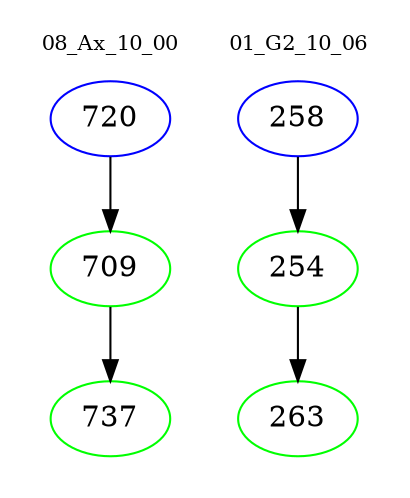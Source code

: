 digraph{
subgraph cluster_0 {
color = white
label = "08_Ax_10_00";
fontsize=10;
T0_720 [label="720", color="blue"]
T0_720 -> T0_709 [color="black"]
T0_709 [label="709", color="green"]
T0_709 -> T0_737 [color="black"]
T0_737 [label="737", color="green"]
}
subgraph cluster_1 {
color = white
label = "01_G2_10_06";
fontsize=10;
T1_258 [label="258", color="blue"]
T1_258 -> T1_254 [color="black"]
T1_254 [label="254", color="green"]
T1_254 -> T1_263 [color="black"]
T1_263 [label="263", color="green"]
}
}
